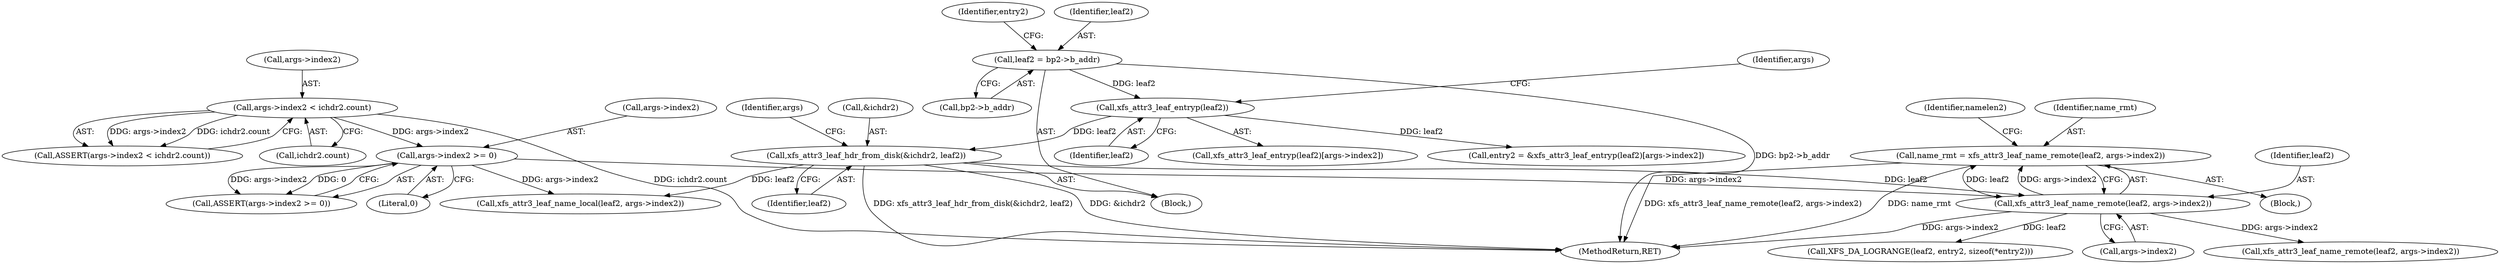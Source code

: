 digraph "0_linux_8275cdd0e7ac550dcce2b3ef6d2fb3b808c1ae59_4@pointer" {
"1000316" [label="(Call,name_rmt = xfs_attr3_leaf_name_remote(leaf2, args->index2))"];
"1000318" [label="(Call,xfs_attr3_leaf_name_remote(leaf2, args->index2))"];
"1000223" [label="(Call,xfs_attr3_leaf_hdr_from_disk(&ichdr2, leaf2))"];
"1000200" [label="(Call,xfs_attr3_leaf_entryp(leaf2))"];
"1000191" [label="(Call,leaf2 = bp2->b_addr)"];
"1000236" [label="(Call,args->index2 >= 0)"];
"1000228" [label="(Call,args->index2 < ichdr2.count)"];
"1000240" [label="(Literal,0)"];
"1000324" [label="(Identifier,namelen2)"];
"1000224" [label="(Call,&ichdr2)"];
"1000197" [label="(Identifier,entry2)"];
"1000191" [label="(Call,leaf2 = bp2->b_addr)"];
"1000201" [label="(Identifier,leaf2)"];
"1000320" [label="(Call,args->index2)"];
"1000315" [label="(Block,)"];
"1000317" [label="(Identifier,name_rmt)"];
"1000498" [label="(MethodReturn,RET)"];
"1000199" [label="(Call,xfs_attr3_leaf_entryp(leaf2)[args->index2])"];
"1000232" [label="(Call,ichdr2.count)"];
"1000297" [label="(Call,xfs_attr3_leaf_name_local(leaf2, args->index2))"];
"1000203" [label="(Identifier,args)"];
"1000192" [label="(Identifier,leaf2)"];
"1000229" [label="(Call,args->index2)"];
"1000236" [label="(Call,args->index2 >= 0)"];
"1000200" [label="(Call,xfs_attr3_leaf_entryp(leaf2))"];
"1000196" [label="(Call,entry2 = &xfs_attr3_leaf_entryp(leaf2)[args->index2])"];
"1000443" [label="(Call,XFS_DA_LOGRANGE(leaf2, entry2, sizeof(*entry2)))"];
"1000318" [label="(Call,xfs_attr3_leaf_name_remote(leaf2, args->index2))"];
"1000230" [label="(Identifier,args)"];
"1000227" [label="(Call,ASSERT(args->index2 < ichdr2.count))"];
"1000223" [label="(Call,xfs_attr3_leaf_hdr_from_disk(&ichdr2, leaf2))"];
"1000105" [label="(Block,)"];
"1000316" [label="(Call,name_rmt = xfs_attr3_leaf_name_remote(leaf2, args->index2))"];
"1000193" [label="(Call,bp2->b_addr)"];
"1000319" [label="(Identifier,leaf2)"];
"1000235" [label="(Call,ASSERT(args->index2 >= 0))"];
"1000237" [label="(Call,args->index2)"];
"1000228" [label="(Call,args->index2 < ichdr2.count)"];
"1000226" [label="(Identifier,leaf2)"];
"1000460" [label="(Call,xfs_attr3_leaf_name_remote(leaf2, args->index2))"];
"1000316" -> "1000315"  [label="AST: "];
"1000316" -> "1000318"  [label="CFG: "];
"1000317" -> "1000316"  [label="AST: "];
"1000318" -> "1000316"  [label="AST: "];
"1000324" -> "1000316"  [label="CFG: "];
"1000316" -> "1000498"  [label="DDG: xfs_attr3_leaf_name_remote(leaf2, args->index2)"];
"1000316" -> "1000498"  [label="DDG: name_rmt"];
"1000318" -> "1000316"  [label="DDG: leaf2"];
"1000318" -> "1000316"  [label="DDG: args->index2"];
"1000318" -> "1000320"  [label="CFG: "];
"1000319" -> "1000318"  [label="AST: "];
"1000320" -> "1000318"  [label="AST: "];
"1000318" -> "1000498"  [label="DDG: args->index2"];
"1000223" -> "1000318"  [label="DDG: leaf2"];
"1000236" -> "1000318"  [label="DDG: args->index2"];
"1000318" -> "1000443"  [label="DDG: leaf2"];
"1000318" -> "1000460"  [label="DDG: args->index2"];
"1000223" -> "1000105"  [label="AST: "];
"1000223" -> "1000226"  [label="CFG: "];
"1000224" -> "1000223"  [label="AST: "];
"1000226" -> "1000223"  [label="AST: "];
"1000230" -> "1000223"  [label="CFG: "];
"1000223" -> "1000498"  [label="DDG: xfs_attr3_leaf_hdr_from_disk(&ichdr2, leaf2)"];
"1000223" -> "1000498"  [label="DDG: &ichdr2"];
"1000200" -> "1000223"  [label="DDG: leaf2"];
"1000223" -> "1000297"  [label="DDG: leaf2"];
"1000200" -> "1000199"  [label="AST: "];
"1000200" -> "1000201"  [label="CFG: "];
"1000201" -> "1000200"  [label="AST: "];
"1000203" -> "1000200"  [label="CFG: "];
"1000200" -> "1000196"  [label="DDG: leaf2"];
"1000191" -> "1000200"  [label="DDG: leaf2"];
"1000191" -> "1000105"  [label="AST: "];
"1000191" -> "1000193"  [label="CFG: "];
"1000192" -> "1000191"  [label="AST: "];
"1000193" -> "1000191"  [label="AST: "];
"1000197" -> "1000191"  [label="CFG: "];
"1000191" -> "1000498"  [label="DDG: bp2->b_addr"];
"1000236" -> "1000235"  [label="AST: "];
"1000236" -> "1000240"  [label="CFG: "];
"1000237" -> "1000236"  [label="AST: "];
"1000240" -> "1000236"  [label="AST: "];
"1000235" -> "1000236"  [label="CFG: "];
"1000236" -> "1000235"  [label="DDG: args->index2"];
"1000236" -> "1000235"  [label="DDG: 0"];
"1000228" -> "1000236"  [label="DDG: args->index2"];
"1000236" -> "1000297"  [label="DDG: args->index2"];
"1000228" -> "1000227"  [label="AST: "];
"1000228" -> "1000232"  [label="CFG: "];
"1000229" -> "1000228"  [label="AST: "];
"1000232" -> "1000228"  [label="AST: "];
"1000227" -> "1000228"  [label="CFG: "];
"1000228" -> "1000498"  [label="DDG: ichdr2.count"];
"1000228" -> "1000227"  [label="DDG: args->index2"];
"1000228" -> "1000227"  [label="DDG: ichdr2.count"];
}
